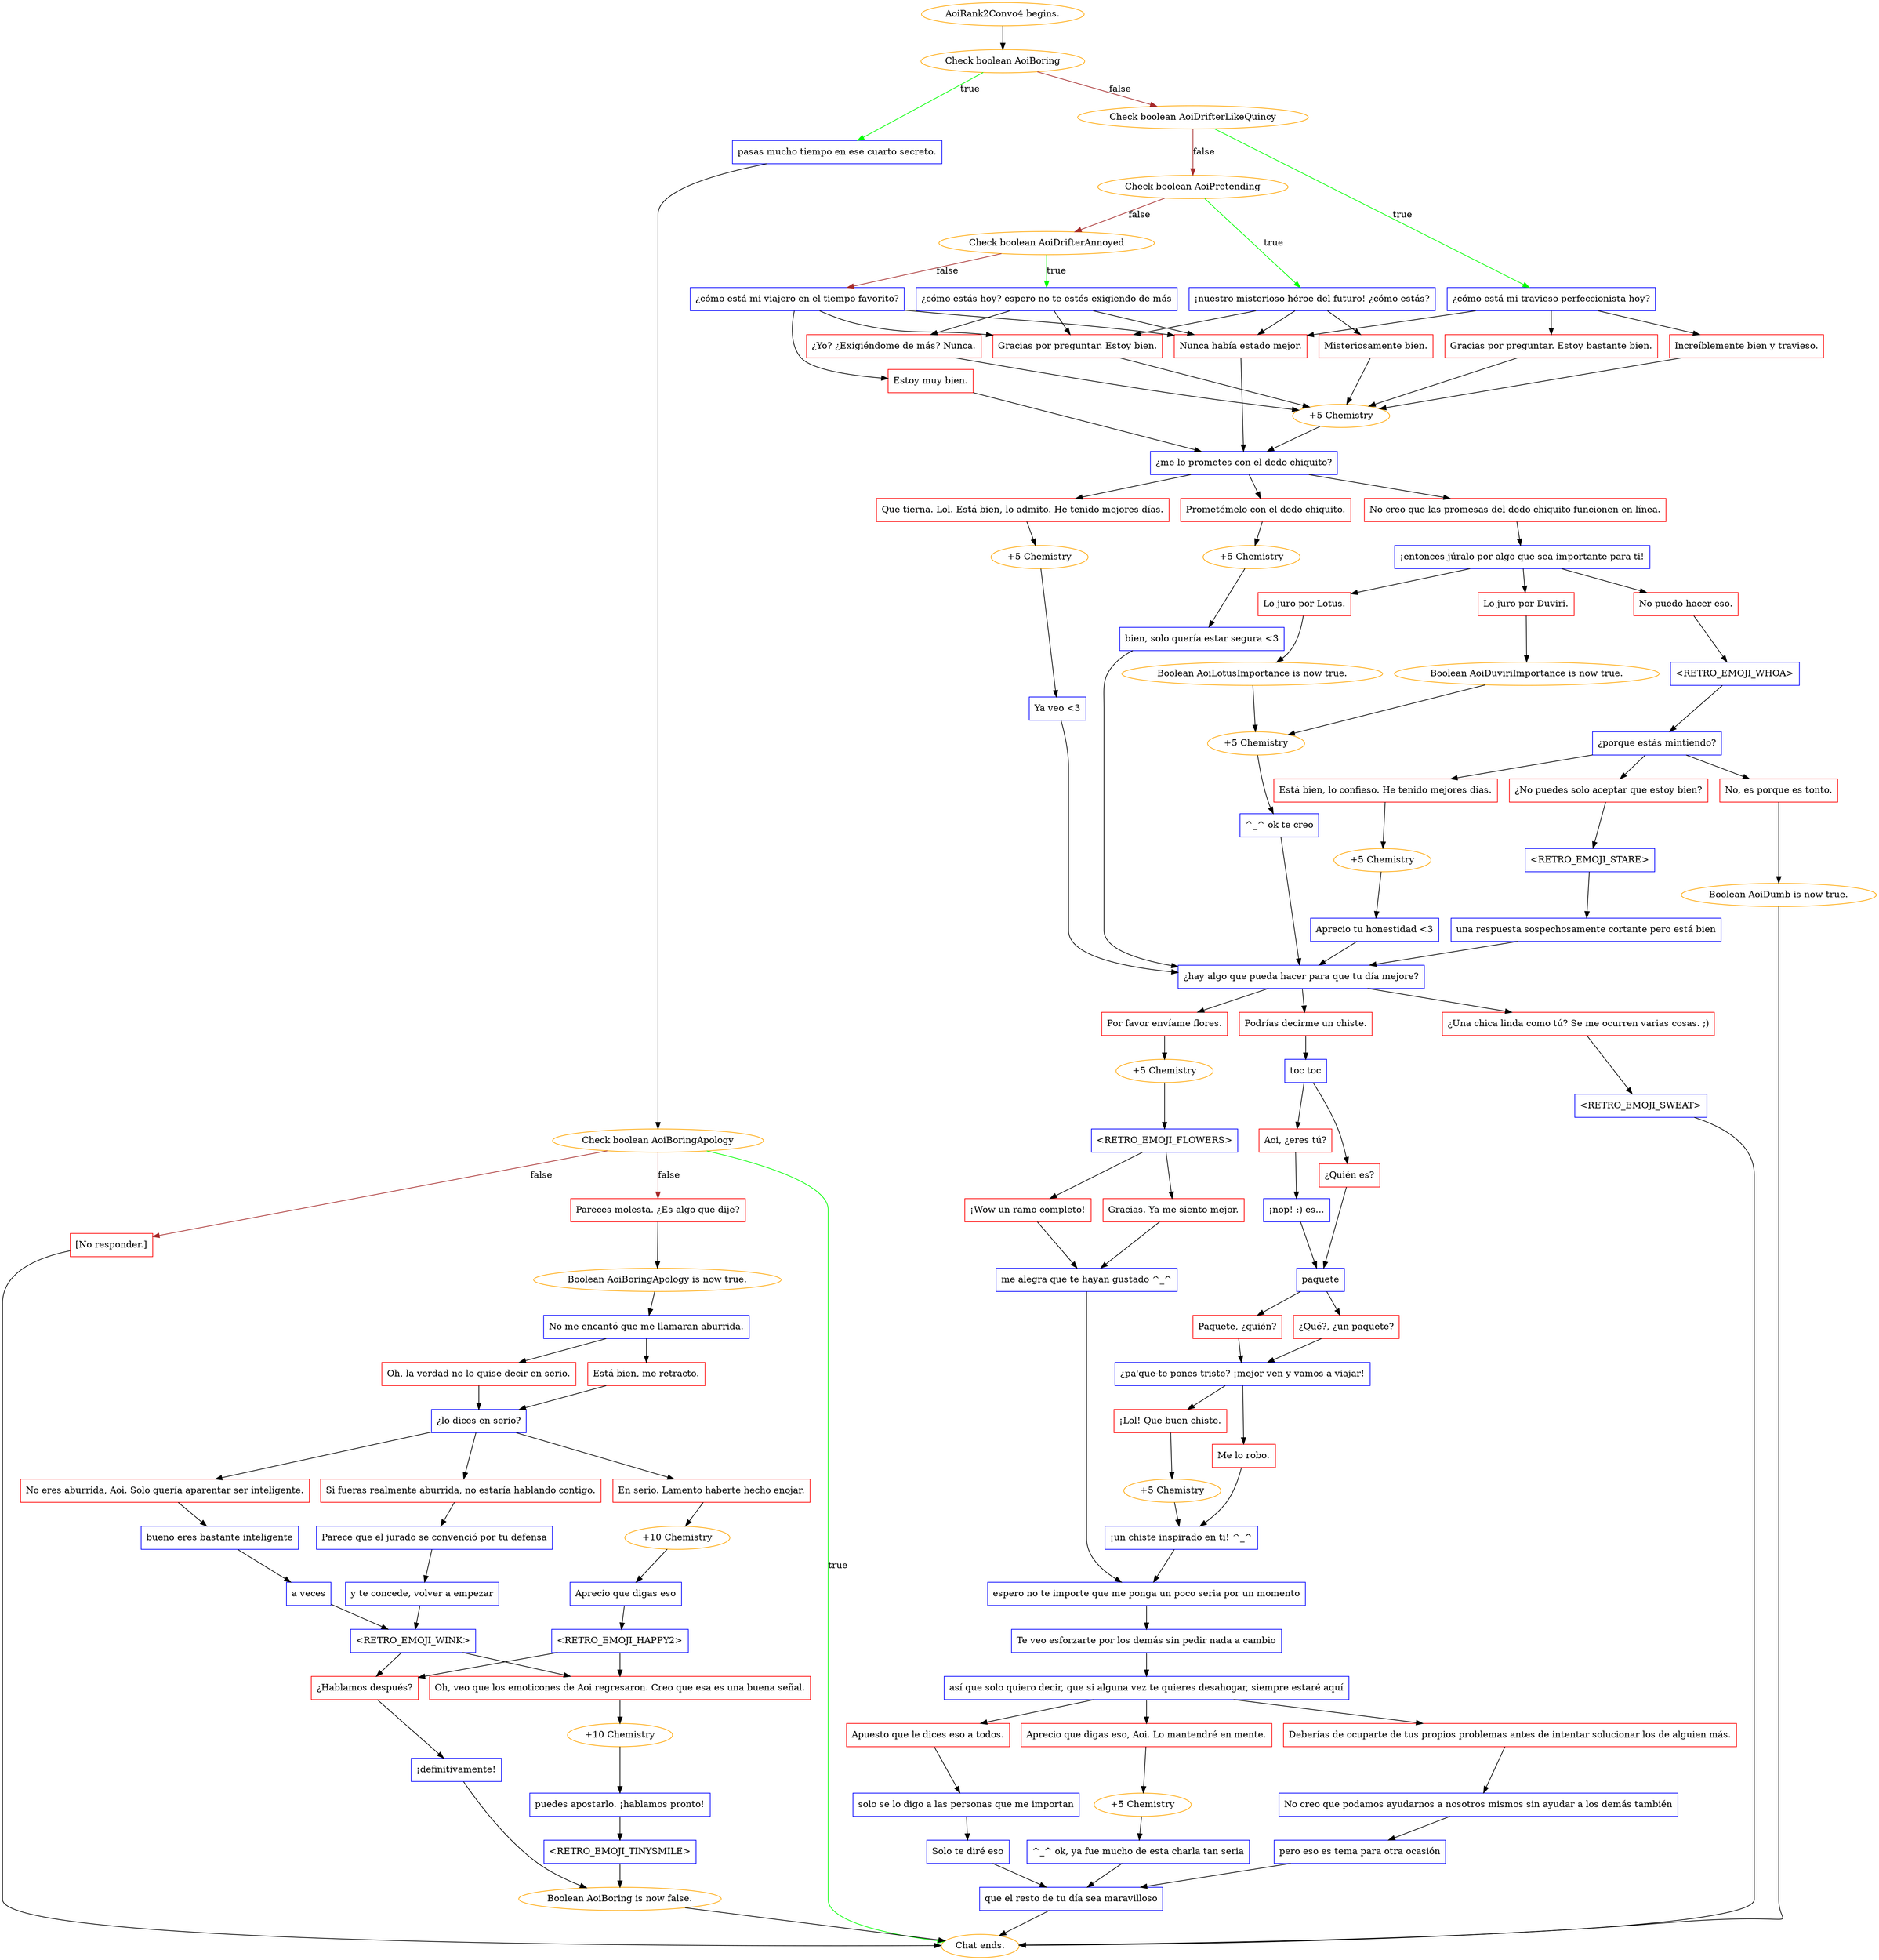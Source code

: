 digraph {
	"AoiRank2Convo4 begins." [color=orange];
		"AoiRank2Convo4 begins." -> j1890850141;
	j1890850141 [label="Check boolean AoiBoring",color=orange];
		j1890850141 -> j657459118 [label=true,color=green];
		j1890850141 -> j4113960334 [label=false,color=brown];
	j657459118 [label="pasas mucho tiempo en ese cuarto secreto.",shape=box,color=blue];
		j657459118 -> j556140287;
	j4113960334 [label="Check boolean AoiDrifterLikeQuincy",color=orange];
		j4113960334 -> j2544277880 [label=true,color=green];
		j4113960334 -> j1797833889 [label=false,color=brown];
	j556140287 [label="Check boolean AoiBoringApology",color=orange];
		j556140287 -> "Chat ends." [label=true,color=green];
		j556140287 -> j1973863901 [label=false,color=brown];
		j556140287 -> j216489096 [label=false,color=brown];
	j2544277880 [label="¿cómo está mi travieso perfeccionista hoy?",shape=box,color=blue];
		j2544277880 -> j404011104;
		j2544277880 -> j992222971;
		j2544277880 -> j2501265439;
	j1797833889 [label="Check boolean AoiPretending",color=orange];
		j1797833889 -> j1825767004 [label=true,color=green];
		j1797833889 -> j2808372172 [label=false,color=brown];
	"Chat ends." [color=orange];
	j1973863901 [label="Pareces molesta. ¿Es algo que dije?",shape=box,color=red];
		j1973863901 -> j3319514154;
	j216489096 [label="[No responder.]",shape=box,color=red];
		j216489096 -> "Chat ends.";
	j404011104 [label="Increíblemente bien y travieso.",shape=box,color=red];
		j404011104 -> j3422421977;
	j992222971 [label="Gracias por preguntar. Estoy bastante bien.",shape=box,color=red];
		j992222971 -> j3422421977;
	j2501265439 [label="Nunca había estado mejor.",shape=box,color=red];
		j2501265439 -> j2629813808;
	j1825767004 [label="¡nuestro misterioso héroe del futuro! ¿cómo estás?",shape=box,color=blue];
		j1825767004 -> j3132260193;
		j1825767004 -> j1386306865;
		j1825767004 -> j2501265439;
	j2808372172 [label="Check boolean AoiDrifterAnnoyed",color=orange];
		j2808372172 -> j763838098 [label=true,color=green];
		j2808372172 -> j3412234281 [label=false,color=brown];
	j3319514154 [label="Boolean AoiBoringApology is now true.",color=orange];
		j3319514154 -> j3459823343;
	j3422421977 [label="+5 Chemistry",color=orange];
		j3422421977 -> j2629813808;
	j2629813808 [label="¿me lo prometes con el dedo chiquito?",shape=box,color=blue];
		j2629813808 -> j3391161619;
		j2629813808 -> j3915158739;
		j2629813808 -> j4238033015;
	j3132260193 [label="Misteriosamente bien.",shape=box,color=red];
		j3132260193 -> j3422421977;
	j1386306865 [label="Gracias por preguntar. Estoy bien.",shape=box,color=red];
		j1386306865 -> j3422421977;
	j763838098 [label="¿cómo estás hoy? espero no te estés exigiendo de más",shape=box,color=blue];
		j763838098 -> j643967686;
		j763838098 -> j1386306865;
		j763838098 -> j2501265439;
	j3412234281 [label="¿cómo está mi viajero en el tiempo favorito?",shape=box,color=blue];
		j3412234281 -> j57697713;
		j3412234281 -> j1386306865;
		j3412234281 -> j2501265439;
	j3459823343 [label="No me encantó que me llamaran aburrida.",shape=box,color=blue];
		j3459823343 -> j3175035392;
		j3459823343 -> j2496035155;
	j3391161619 [label="Prometémelo con el dedo chiquito.",shape=box,color=red];
		j3391161619 -> j2951941302;
	j3915158739 [label="Que tierna. Lol. Está bien, lo admito. He tenido mejores días.",shape=box,color=red];
		j3915158739 -> j230245851;
	j4238033015 [label="No creo que las promesas del dedo chiquito funcionen en línea.",shape=box,color=red];
		j4238033015 -> j2838061049;
	j643967686 [label="¿Yo? ¿Exigiéndome de más? Nunca.",shape=box,color=red];
		j643967686 -> j3422421977;
	j57697713 [label="Estoy muy bien.",shape=box,color=red];
		j57697713 -> j2629813808;
	j3175035392 [label="Oh, la verdad no lo quise decir en serio.",shape=box,color=red];
		j3175035392 -> j526554315;
	j2496035155 [label="Está bien, me retracto.",shape=box,color=red];
		j2496035155 -> j526554315;
	j2951941302 [label="+5 Chemistry",color=orange];
		j2951941302 -> j2204354288;
	j230245851 [label="+5 Chemistry",color=orange];
		j230245851 -> j2140381903;
	j2838061049 [label="¡entonces júralo por algo que sea importante para ti!",shape=box,color=blue];
		j2838061049 -> j4161009629;
		j2838061049 -> j3183791671;
		j2838061049 -> j113974490;
	j526554315 [label="¿lo dices en serio?",shape=box,color=blue];
		j526554315 -> j567163079;
		j526554315 -> j3118529079;
		j526554315 -> j942886773;
	j2204354288 [label="bien, solo quería estar segura <3",shape=box,color=blue];
		j2204354288 -> j2677374646;
	j2140381903 [label="Ya veo <3",shape=box,color=blue];
		j2140381903 -> j2677374646;
	j4161009629 [label="No puedo hacer eso.",shape=box,color=red];
		j4161009629 -> j784215648;
	j3183791671 [label="Lo juro por Lotus.",shape=box,color=red];
		j3183791671 -> j678938671;
	j113974490 [label="Lo juro por Duviri.",shape=box,color=red];
		j113974490 -> j896924696;
	j567163079 [label="En serio. Lamento haberte hecho enojar.",shape=box,color=red];
		j567163079 -> j2471539844;
	j3118529079 [label="No eres aburrida, Aoi. Solo quería aparentar ser inteligente.",shape=box,color=red];
		j3118529079 -> j3887394979;
	j942886773 [label="Si fueras realmente aburrida, no estaría hablando contigo.",shape=box,color=red];
		j942886773 -> j1821559444;
	j2677374646 [label="¿hay algo que pueda hacer para que tu día mejore?",shape=box,color=blue];
		j2677374646 -> j263063341;
		j2677374646 -> j1285143155;
		j2677374646 -> j3134803331;
	j784215648 [label="<RETRO_EMOJI_WHOA>",shape=box,color=blue];
		j784215648 -> j1032280521;
	j678938671 [label="Boolean AoiLotusImportance is now true.",color=orange];
		j678938671 -> j469312483;
	j896924696 [label="Boolean AoiDuviriImportance is now true.",color=orange];
		j896924696 -> j469312483;
	j2471539844 [label="+10 Chemistry",color=orange];
		j2471539844 -> j2226688435;
	j3887394979 [label="bueno eres bastante inteligente",shape=box,color=blue];
		j3887394979 -> j1020548888;
	j1821559444 [label="Parece que el jurado se convenció por tu defensa",shape=box,color=blue];
		j1821559444 -> j2652299283;
	j263063341 [label="Podrías decirme un chiste.",shape=box,color=red];
		j263063341 -> j895758625;
	j1285143155 [label="Por favor envíame flores.",shape=box,color=red];
		j1285143155 -> j1670338355;
	j3134803331 [label="¿Una chica linda como tú? Se me ocurren varias cosas. ;)",shape=box,color=red];
		j3134803331 -> j2350823537;
	j1032280521 [label="¿porque estás mintiendo?",shape=box,color=blue];
		j1032280521 -> j2178728661;
		j1032280521 -> j3142980812;
		j1032280521 -> j4024886354;
	j469312483 [label="+5 Chemistry",color=orange];
		j469312483 -> j4062873723;
	j2226688435 [label="Aprecio que digas eso",shape=box,color=blue];
		j2226688435 -> j2682546367;
	j1020548888 [label="a veces",shape=box,color=blue];
		j1020548888 -> j4059187433;
	j2652299283 [label="y te concede, volver a empezar",shape=box,color=blue];
		j2652299283 -> j4059187433;
	j895758625 [label="toc toc",shape=box,color=blue];
		j895758625 -> j1510578035;
		j895758625 -> j2995360857;
	j1670338355 [label="+5 Chemistry",color=orange];
		j1670338355 -> j3455633645;
	j2350823537 [label="<RETRO_EMOJI_SWEAT>",shape=box,color=blue];
		j2350823537 -> "Chat ends.";
	j2178728661 [label="Está bien, lo confieso. He tenido mejores días.",shape=box,color=red];
		j2178728661 -> j2869928131;
	j3142980812 [label="No, es porque es tonto.",shape=box,color=red];
		j3142980812 -> j3041803735;
	j4024886354 [label="¿No puedes solo aceptar que estoy bien?",shape=box,color=red];
		j4024886354 -> j1014634813;
	j4062873723 [label="^_^ ok te creo",shape=box,color=blue];
		j4062873723 -> j2677374646;
	j2682546367 [label="<RETRO_EMOJI_HAPPY2>",shape=box,color=blue];
		j2682546367 -> j133836590;
		j2682546367 -> j3113554048;
	j4059187433 [label="<RETRO_EMOJI_WINK>",shape=box,color=blue];
		j4059187433 -> j133836590;
		j4059187433 -> j3113554048;
	j1510578035 [label="¿Quién es?",shape=box,color=red];
		j1510578035 -> j1225496005;
	j2995360857 [label="Aoi, ¿eres tú?",shape=box,color=red];
		j2995360857 -> j3618262865;
	j3455633645 [label="<RETRO_EMOJI_FLOWERS>",shape=box,color=blue];
		j3455633645 -> j458946922;
		j3455633645 -> j2846529466;
	j2869928131 [label="+5 Chemistry",color=orange];
		j2869928131 -> j3695480199;
	j3041803735 [label="Boolean AoiDumb is now true.",color=orange];
		j3041803735 -> "Chat ends.";
	j1014634813 [label="<RETRO_EMOJI_STARE>",shape=box,color=blue];
		j1014634813 -> j656600710;
	j133836590 [label="¿Hablamos después?",shape=box,color=red];
		j133836590 -> j4269963070;
	j3113554048 [label="Oh, veo que los emoticones de Aoi regresaron. Creo que esa es una buena señal.",shape=box,color=red];
		j3113554048 -> j3516462567;
	j1225496005 [label="paquete",shape=box,color=blue];
		j1225496005 -> j1999281077;
		j1225496005 -> j491178843;
	j3618262865 [label="¡nop! :) es...",shape=box,color=blue];
		j3618262865 -> j1225496005;
	j458946922 [label="Gracias. Ya me siento mejor.",shape=box,color=red];
		j458946922 -> j1348467814;
	j2846529466 [label="¡Wow un ramo completo!",shape=box,color=red];
		j2846529466 -> j1348467814;
	j3695480199 [label="Aprecio tu honestidad <3",shape=box,color=blue];
		j3695480199 -> j2677374646;
	j656600710 [label="una respuesta sospechosamente cortante pero está bien",shape=box,color=blue];
		j656600710 -> j2677374646;
	j4269963070 [label="¡definitivamente!",shape=box,color=blue];
		j4269963070 -> j2581611291;
	j3516462567 [label="+10 Chemistry",color=orange];
		j3516462567 -> j1354863405;
	j1999281077 [label="Paquete, ¿quién?",shape=box,color=red];
		j1999281077 -> j3112943001;
	j491178843 [label="¿Qué?, ¿un paquete?",shape=box,color=red];
		j491178843 -> j3112943001;
	j1348467814 [label="me alegra que te hayan gustado ^_^",shape=box,color=blue];
		j1348467814 -> j3160502504;
	j2581611291 [label="Boolean AoiBoring is now false.",color=orange];
		j2581611291 -> "Chat ends.";
	j1354863405 [label="puedes apostarlo. ¡hablamos pronto!",shape=box,color=blue];
		j1354863405 -> j153386734;
	j3112943001 [label="¿pa'que-te pones triste? ¡mejor ven y vamos a viajar!",shape=box,color=blue];
		j3112943001 -> j328880332;
		j3112943001 -> j1696373863;
	j3160502504 [label="espero no te importe que me ponga un poco seria por un momento",shape=box,color=blue];
		j3160502504 -> j1167030622;
	j153386734 [label="<RETRO_EMOJI_TINYSMILE>",shape=box,color=blue];
		j153386734 -> j2581611291;
	j328880332 [label="¡Lol! Que buen chiste.",shape=box,color=red];
		j328880332 -> j3814070020;
	j1696373863 [label="Me lo robo.",shape=box,color=red];
		j1696373863 -> j2145014947;
	j1167030622 [label="Te veo esforzarte por los demás sin pedir nada a cambio",shape=box,color=blue];
		j1167030622 -> j3034028459;
	j3814070020 [label="+5 Chemistry",color=orange];
		j3814070020 -> j2145014947;
	j2145014947 [label="¡un chiste inspirado en ti! ^_^",shape=box,color=blue];
		j2145014947 -> j3160502504;
	j3034028459 [label="así que solo quiero decir, que si alguna vez te quieres desahogar, siempre estaré aquí",shape=box,color=blue];
		j3034028459 -> j2680877513;
		j3034028459 -> j190458521;
		j3034028459 -> j917242454;
	j2680877513 [label="Aprecio que digas eso, Aoi. Lo mantendré en mente.",shape=box,color=red];
		j2680877513 -> j2861063917;
	j190458521 [label="Deberías de ocuparte de tus propios problemas antes de intentar solucionar los de alguien más.",shape=box,color=red];
		j190458521 -> j3747994975;
	j917242454 [label="Apuesto que le dices eso a todos.",shape=box,color=red];
		j917242454 -> j2522296453;
	j2861063917 [label="+5 Chemistry",color=orange];
		j2861063917 -> j2426169082;
	j3747994975 [label="No creo que podamos ayudarnos a nosotros mismos sin ayudar a los demás también",shape=box,color=blue];
		j3747994975 -> j1618752965;
	j2522296453 [label="solo se lo digo a las personas que me importan",shape=box,color=blue];
		j2522296453 -> j4269226087;
	j2426169082 [label="^_^ ok, ya fue mucho de esta charla tan seria",shape=box,color=blue];
		j2426169082 -> j1682551792;
	j1618752965 [label="pero eso es tema para otra ocasión",shape=box,color=blue];
		j1618752965 -> j1682551792;
	j4269226087 [label="Solo te diré eso",shape=box,color=blue];
		j4269226087 -> j1682551792;
	j1682551792 [label="que el resto de tu día sea maravilloso",shape=box,color=blue];
		j1682551792 -> "Chat ends.";
}